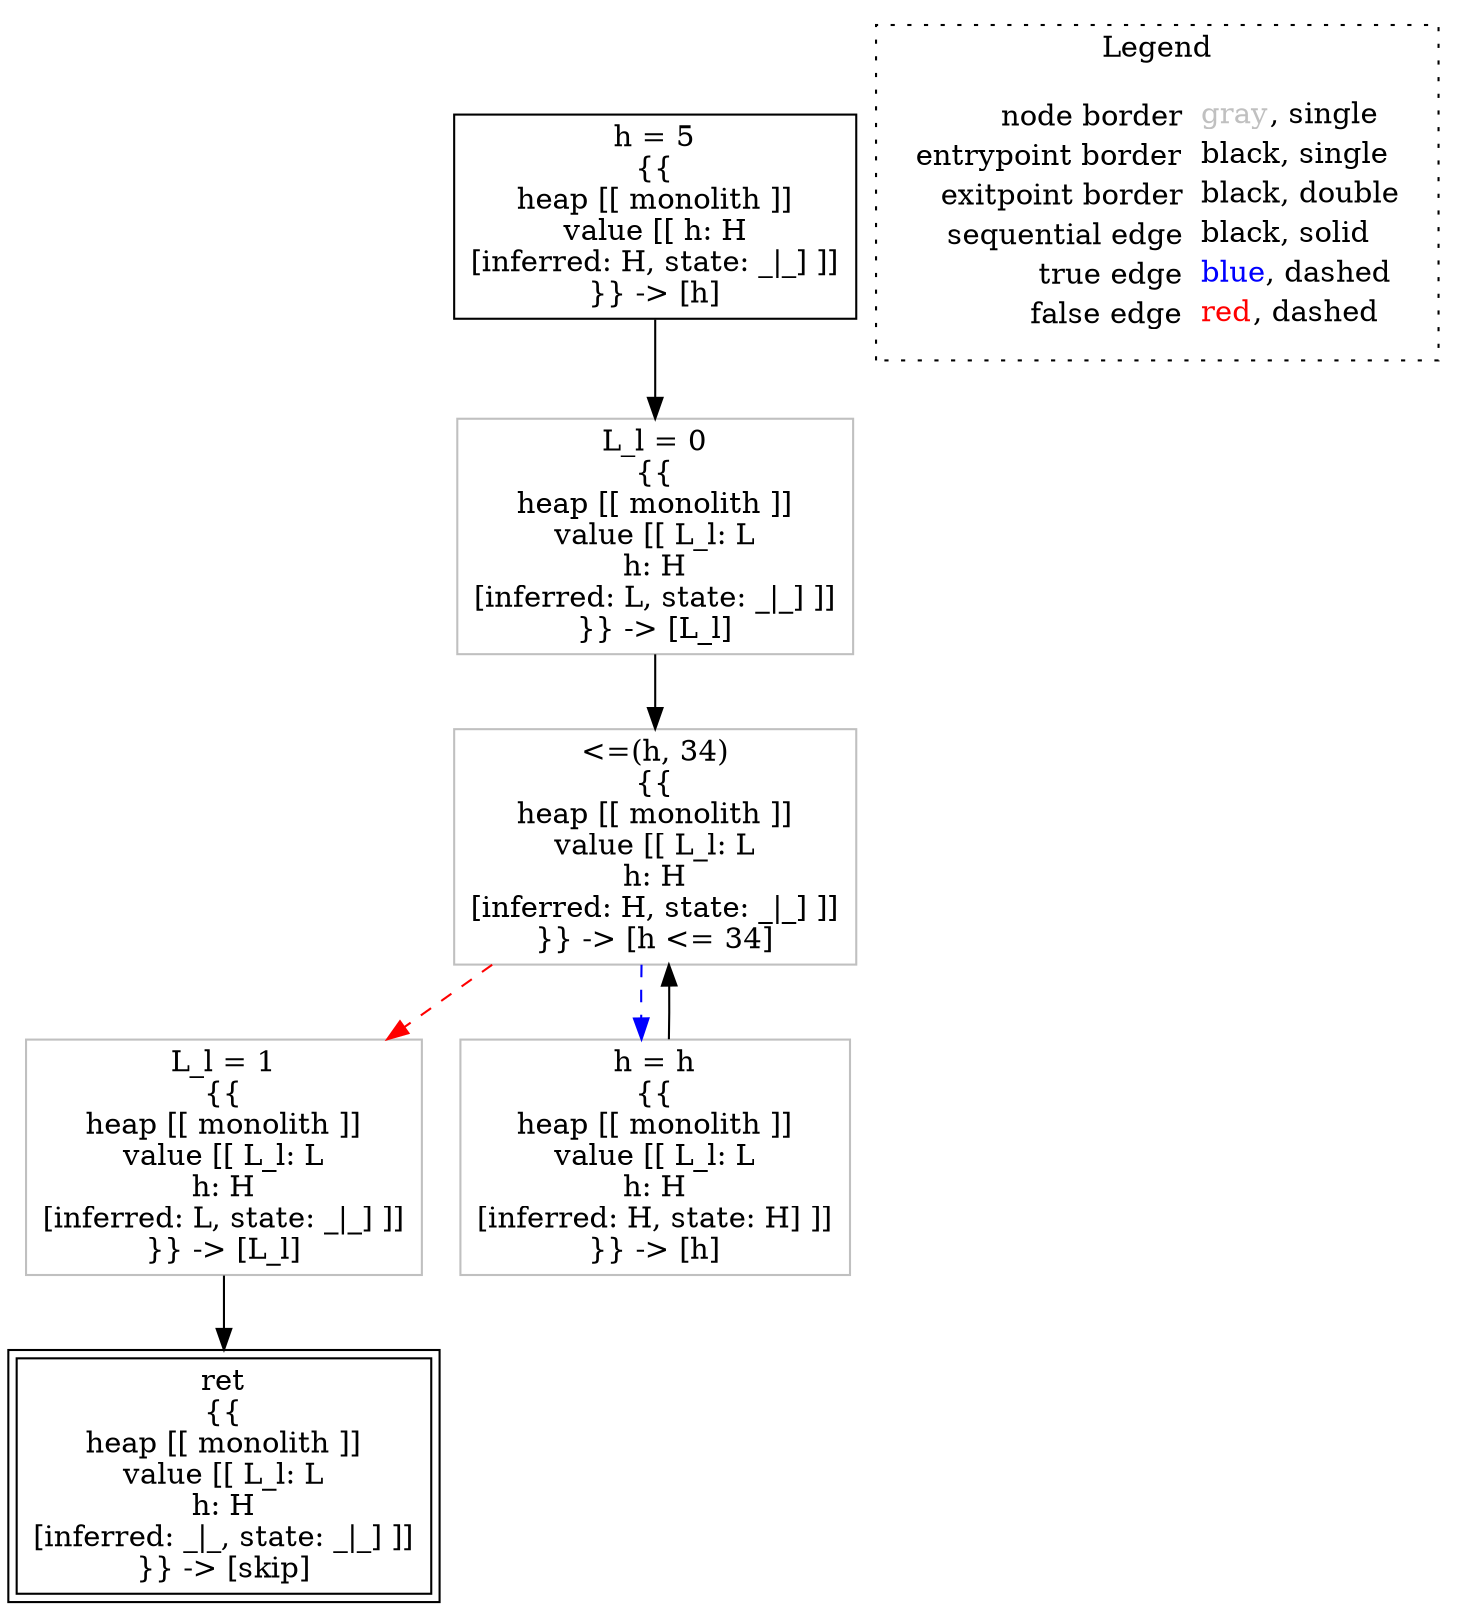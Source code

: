 digraph {
	"node0" [shape="rect",color="black",label=<h = 5<BR/>{{<BR/>heap [[ monolith ]]<BR/>value [[ h: H<BR/>[inferred: H, state: _|_] ]]<BR/>}} -&gt; [h]>];
	"node1" [shape="rect",color="gray",label=<L_l = 1<BR/>{{<BR/>heap [[ monolith ]]<BR/>value [[ L_l: L<BR/>h: H<BR/>[inferred: L, state: _|_] ]]<BR/>}} -&gt; [L_l]>];
	"node2" [shape="rect",color="gray",label=<&lt;=(h, 34)<BR/>{{<BR/>heap [[ monolith ]]<BR/>value [[ L_l: L<BR/>h: H<BR/>[inferred: H, state: _|_] ]]<BR/>}} -&gt; [h &lt;= 34]>];
	"node3" [shape="rect",color="gray",label=<L_l = 0<BR/>{{<BR/>heap [[ monolith ]]<BR/>value [[ L_l: L<BR/>h: H<BR/>[inferred: L, state: _|_] ]]<BR/>}} -&gt; [L_l]>];
	"node4" [shape="rect",color="gray",label=<h = h<BR/>{{<BR/>heap [[ monolith ]]<BR/>value [[ L_l: L<BR/>h: H<BR/>[inferred: H, state: H] ]]<BR/>}} -&gt; [h]>];
	"node5" [shape="rect",color="black",peripheries="2",label=<ret<BR/>{{<BR/>heap [[ monolith ]]<BR/>value [[ L_l: L<BR/>h: H<BR/>[inferred: _|_, state: _|_] ]]<BR/>}} -&gt; [skip]>];
	"node1" -> "node5" [color="black"];
	"node2" -> "node1" [color="red",style="dashed"];
	"node2" -> "node4" [color="blue",style="dashed"];
	"node0" -> "node3" [color="black"];
	"node3" -> "node2" [color="black"];
	"node4" -> "node2" [color="black"];
subgraph cluster_legend {
	label="Legend";
	style=dotted;
	node [shape=plaintext];
	"legend" [label=<<table border="0" cellpadding="2" cellspacing="0" cellborder="0"><tr><td align="right">node border&nbsp;</td><td align="left"><font color="gray">gray</font>, single</td></tr><tr><td align="right">entrypoint border&nbsp;</td><td align="left"><font color="black">black</font>, single</td></tr><tr><td align="right">exitpoint border&nbsp;</td><td align="left"><font color="black">black</font>, double</td></tr><tr><td align="right">sequential edge&nbsp;</td><td align="left"><font color="black">black</font>, solid</td></tr><tr><td align="right">true edge&nbsp;</td><td align="left"><font color="blue">blue</font>, dashed</td></tr><tr><td align="right">false edge&nbsp;</td><td align="left"><font color="red">red</font>, dashed</td></tr></table>>];
}

}
